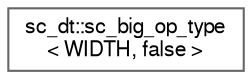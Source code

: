 digraph "Graphical Class Hierarchy"
{
 // LATEX_PDF_SIZE
  bgcolor="transparent";
  edge [fontname=FreeSans,fontsize=10,labelfontname=FreeSans,labelfontsize=10];
  node [fontname=FreeSans,fontsize=10,shape=box,height=0.2,width=0.4];
  rankdir="LR";
  Node0 [id="Node000000",label="sc_dt::sc_big_op_type\l\< WIDTH, false \>",height=0.2,width=0.4,color="grey40", fillcolor="white", style="filled",URL="$a01949.html",tooltip=" "];
}
